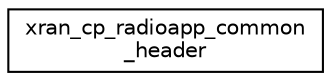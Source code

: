 digraph "Graphical Class Hierarchy"
{
 // LATEX_PDF_SIZE
  edge [fontname="Helvetica",fontsize="10",labelfontname="Helvetica",labelfontsize="10"];
  node [fontname="Helvetica",fontsize="10",shape=record];
  rankdir="LR";
  Node0 [label="xran_cp_radioapp_common\l_header",height=0.2,width=0.4,color="black", fillcolor="white", style="filled",URL="$structxran__cp__radioapp__common__header.html",tooltip=" "];
}
